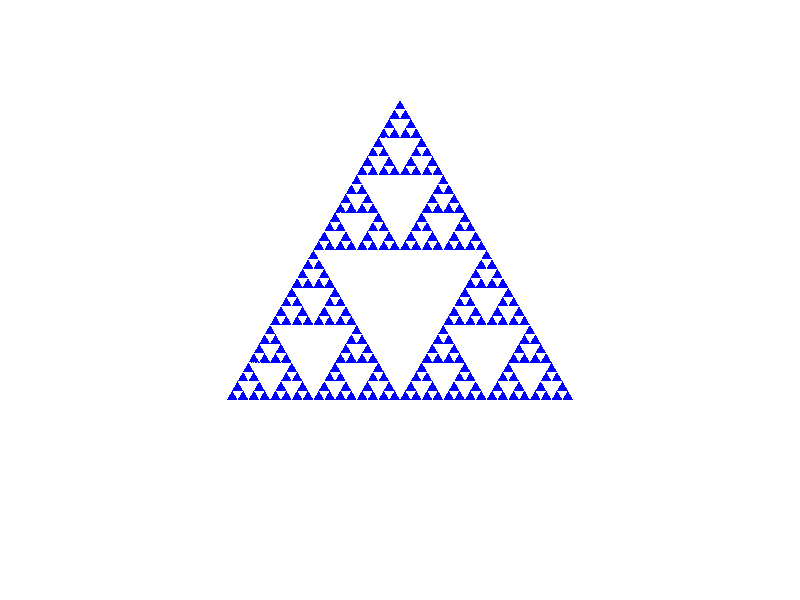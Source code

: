 // q12-5.pov (v1.24.00)

#version 3.7;

#include "colors.inc"      

global_settings { assumed_gamma 1.0 }

#declare pt1 = <cos(90.0*pi/180.0),sin(90.0*pi/180.0),0>;
#declare pt2 = <cos(210.0*pi/180.0),sin(210.0*pi/180.0),0>;
#declare pt3 = <cos(330.0*pi/180.0),sin(330.0*pi/180.0),0>;

#declare sierpinski = object{
  polygon { 4, pt1, pt2, pt3, pt1} 
  texture {
    pigment{Blue}
  } 
};                       

background { color White }

camera {         
  direction <-1,0,0>        
  right     x*image_width/image_height
  location  <0,0,3>
  look_at   <0,0,0>
}

light_source {
  <0,0,5> 
  color White
}

#declare counter=1;
#while(counter < 6)
  #declare sierpinski=union{
    object{sierpinski scale 0.5 translate 0.5*pt1}
    object{sierpinski scale 0.5 translate 0.5*pt2}
    object{sierpinski scale 0.5 translate 0.5*pt3}
}
  #declare counter=counter+1;
#end

sierpinski
